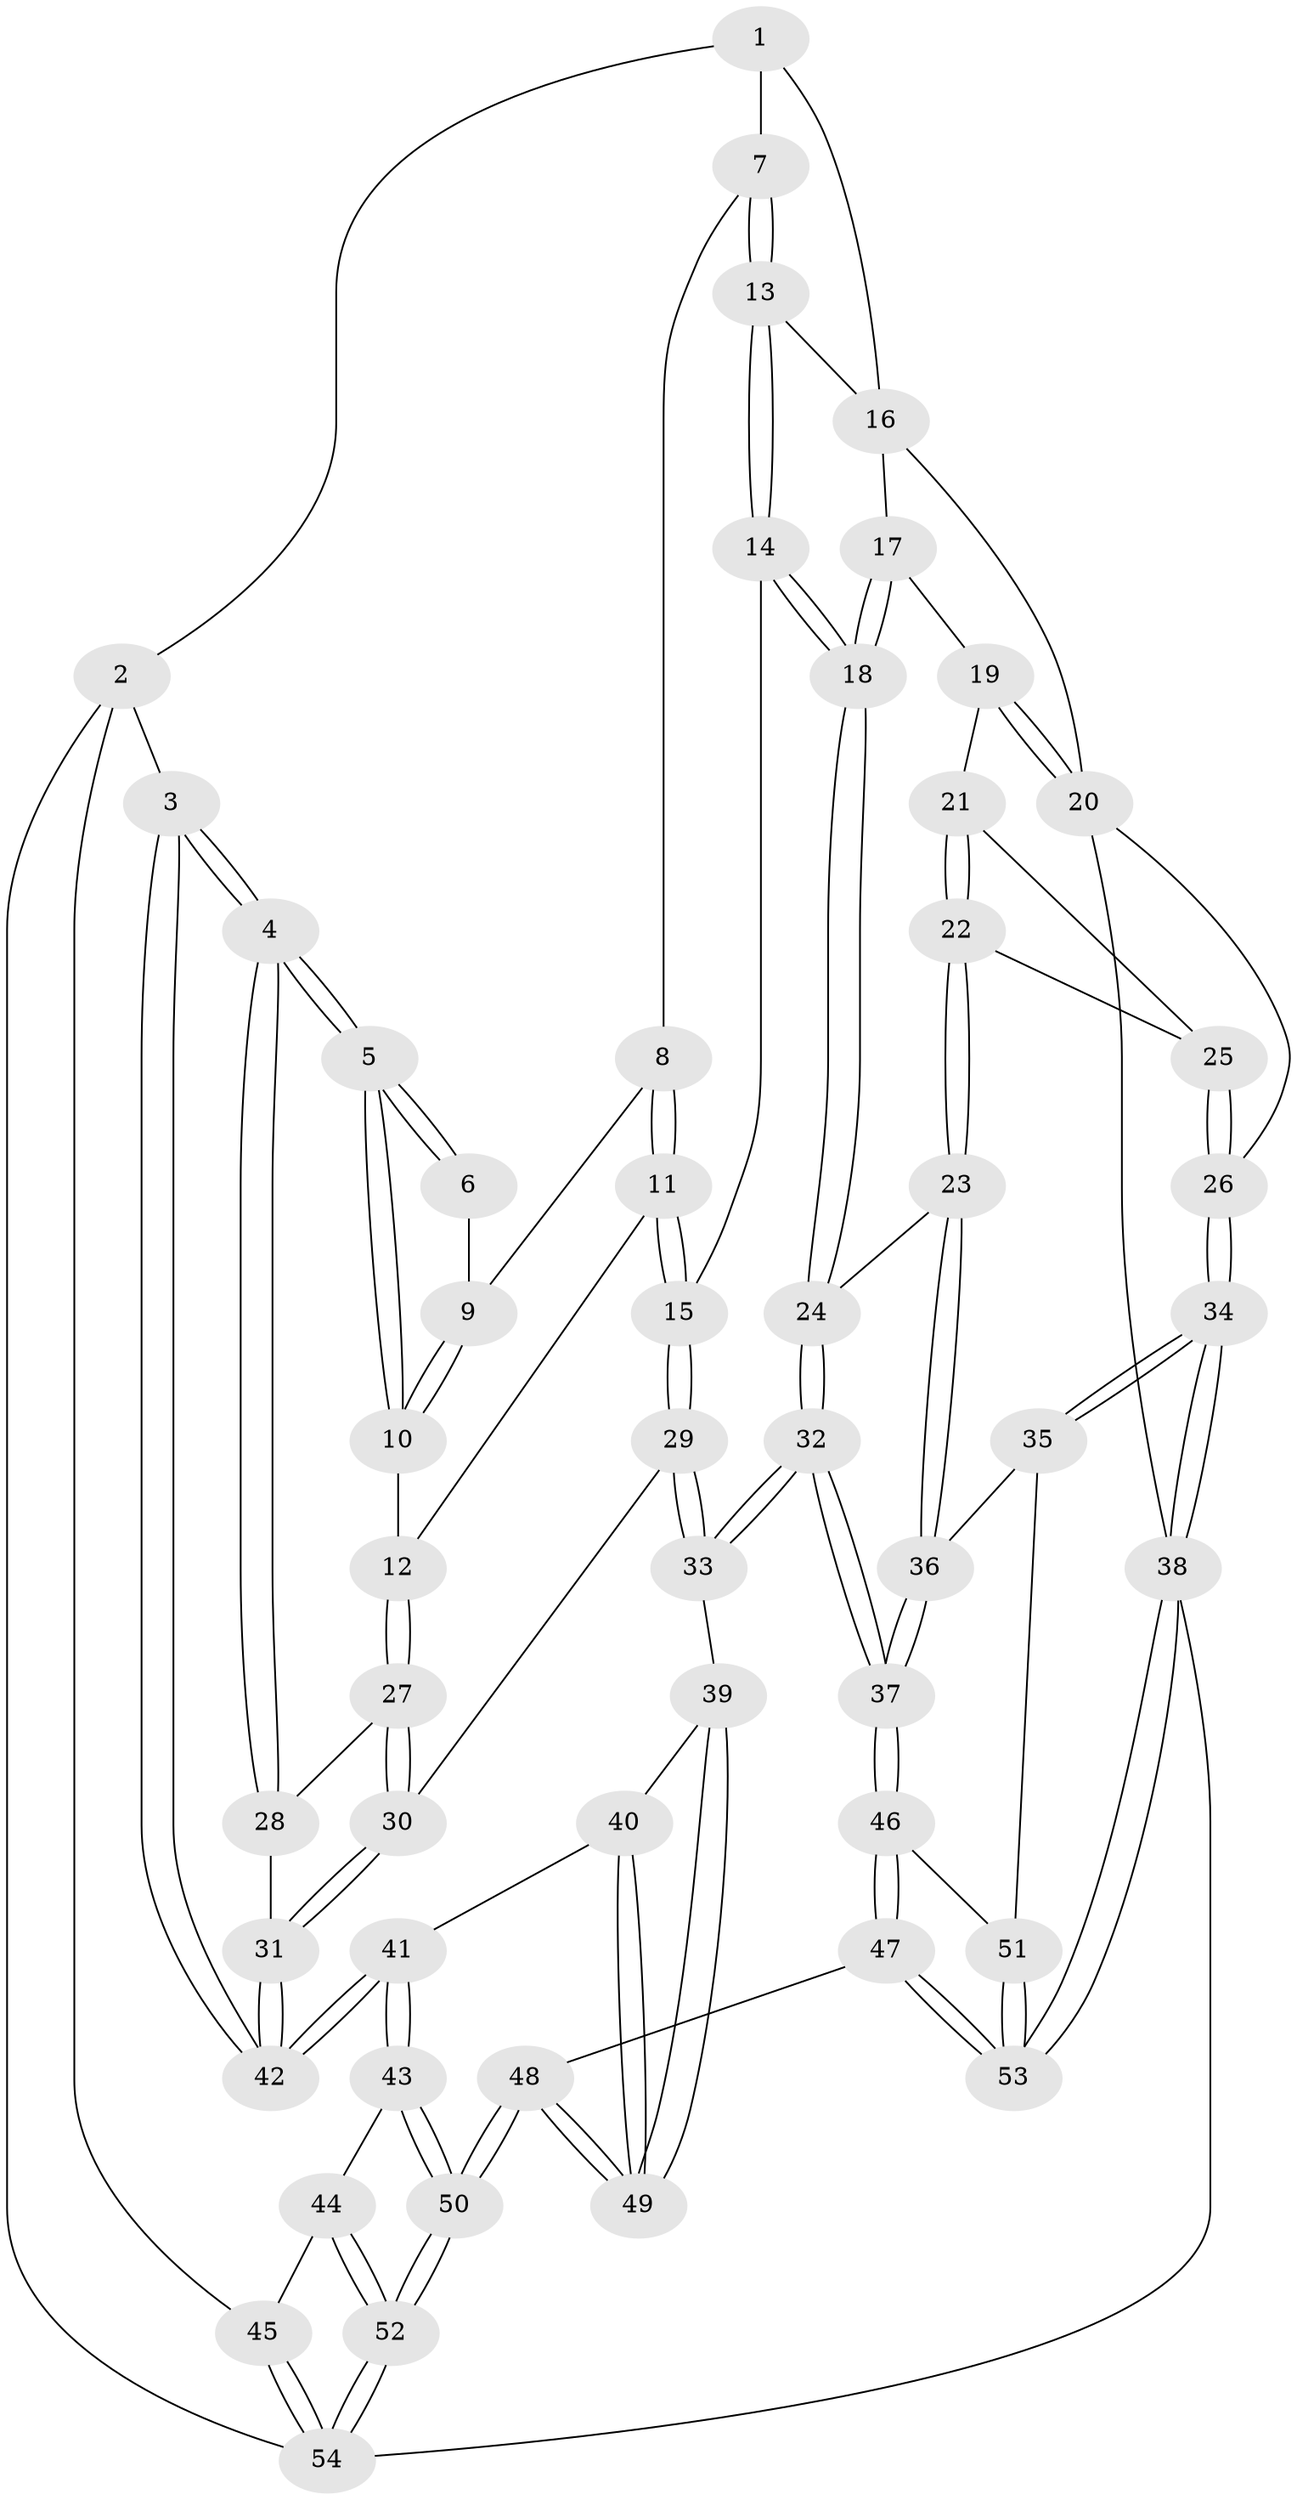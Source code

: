 // Generated by graph-tools (version 1.1) at 2025/11/02/27/25 16:11:54]
// undirected, 54 vertices, 131 edges
graph export_dot {
graph [start="1"]
  node [color=gray90,style=filled];
  1 [pos="+0.11351417060104027+0"];
  2 [pos="+0+0.49758156238518225"];
  3 [pos="+0+0.4901527957421685"];
  4 [pos="+0+0.4899659259404647"];
  5 [pos="+0+0.46647351880815013"];
  6 [pos="+0.10127812990816723+0.17806429670502424"];
  7 [pos="+0.4976210010747232+0.06789737023555854"];
  8 [pos="+0.45039828091780887+0.11824940712672798"];
  9 [pos="+0.34097904824437436+0.20486599389302626"];
  10 [pos="+0.2088547315289443+0.3857460686032839"];
  11 [pos="+0.3790365069689255+0.4567743639084663"];
  12 [pos="+0.37684387612663955+0.45699757841352756"];
  13 [pos="+0.5153355930182361+0.06880315413361003"];
  14 [pos="+0.5527747021239708+0.48300861046766835"];
  15 [pos="+0.5217649848265269+0.49414154998459636"];
  16 [pos="+0.6887118958911103+0.015144176272847863"];
  17 [pos="+0.8210176101724189+0.27702093305533676"];
  18 [pos="+0.6858258246814417+0.5331033960098231"];
  19 [pos="+0.8844257061333298+0.3045657704909401"];
  20 [pos="+1+0.3762446189184424"];
  21 [pos="+0.8894366638168544+0.4079157481908178"];
  22 [pos="+0.8361483498622404+0.58206839203464"];
  23 [pos="+0.7389774138121413+0.6184721991060051"];
  24 [pos="+0.7317776418246059+0.6132776334359014"];
  25 [pos="+0.9301503156537393+0.5577772622074153"];
  26 [pos="+1+0.5459134565041159"];
  27 [pos="+0.3271692034216445+0.565736543636812"];
  28 [pos="+0.30755913428832565+0.5665143454490936"];
  29 [pos="+0.41219167609743346+0.6895158001477082"];
  30 [pos="+0.39844395696410384+0.686057799473093"];
  31 [pos="+0.22975384064909493+0.7163292717831908"];
  32 [pos="+0.4949547154429564+0.7728532086638658"];
  33 [pos="+0.4542287892488037+0.750890486412355"];
  34 [pos="+1+0.8286700240012224"];
  35 [pos="+0.8301220613000182+0.7915334004905824"];
  36 [pos="+0.7915563242125997+0.7477197104585311"];
  37 [pos="+0.5480607773559327+0.8955357098088329"];
  38 [pos="+1+1"];
  39 [pos="+0.40346950822108535+0.7998309425159411"];
  40 [pos="+0.28271876997273865+0.8493709337437969"];
  41 [pos="+0.19163731432521905+0.7832877395999697"];
  42 [pos="+0.18491353239040081+0.7290162931544835"];
  43 [pos="+0.1403841938382957+0.8859324374573482"];
  44 [pos="+0.011264831618127389+0.8644368097785209"];
  45 [pos="+0+0.7542387540418266"];
  46 [pos="+0.5477724466598195+0.9625104058544391"];
  47 [pos="+0.47093826214746176+1"];
  48 [pos="+0.38121090812279257+1"];
  49 [pos="+0.3471903832323162+1"];
  50 [pos="+0.160079758780297+1"];
  51 [pos="+0.7940425753599724+0.9137675152578959"];
  52 [pos="+0.13501496721258333+1"];
  53 [pos="+0.9048707402868001+1"];
  54 [pos="+0+1"];
  1 -- 2;
  1 -- 7;
  1 -- 16;
  2 -- 3;
  2 -- 45;
  2 -- 54;
  3 -- 4;
  3 -- 4;
  3 -- 42;
  3 -- 42;
  4 -- 5;
  4 -- 5;
  4 -- 28;
  4 -- 28;
  5 -- 6;
  5 -- 6;
  5 -- 10;
  5 -- 10;
  6 -- 9;
  7 -- 8;
  7 -- 13;
  7 -- 13;
  8 -- 9;
  8 -- 11;
  8 -- 11;
  9 -- 10;
  9 -- 10;
  10 -- 12;
  11 -- 12;
  11 -- 15;
  11 -- 15;
  12 -- 27;
  12 -- 27;
  13 -- 14;
  13 -- 14;
  13 -- 16;
  14 -- 15;
  14 -- 18;
  14 -- 18;
  15 -- 29;
  15 -- 29;
  16 -- 17;
  16 -- 20;
  17 -- 18;
  17 -- 18;
  17 -- 19;
  18 -- 24;
  18 -- 24;
  19 -- 20;
  19 -- 20;
  19 -- 21;
  20 -- 26;
  20 -- 38;
  21 -- 22;
  21 -- 22;
  21 -- 25;
  22 -- 23;
  22 -- 23;
  22 -- 25;
  23 -- 24;
  23 -- 36;
  23 -- 36;
  24 -- 32;
  24 -- 32;
  25 -- 26;
  25 -- 26;
  26 -- 34;
  26 -- 34;
  27 -- 28;
  27 -- 30;
  27 -- 30;
  28 -- 31;
  29 -- 30;
  29 -- 33;
  29 -- 33;
  30 -- 31;
  30 -- 31;
  31 -- 42;
  31 -- 42;
  32 -- 33;
  32 -- 33;
  32 -- 37;
  32 -- 37;
  33 -- 39;
  34 -- 35;
  34 -- 35;
  34 -- 38;
  34 -- 38;
  35 -- 36;
  35 -- 51;
  36 -- 37;
  36 -- 37;
  37 -- 46;
  37 -- 46;
  38 -- 53;
  38 -- 53;
  38 -- 54;
  39 -- 40;
  39 -- 49;
  39 -- 49;
  40 -- 41;
  40 -- 49;
  40 -- 49;
  41 -- 42;
  41 -- 42;
  41 -- 43;
  41 -- 43;
  43 -- 44;
  43 -- 50;
  43 -- 50;
  44 -- 45;
  44 -- 52;
  44 -- 52;
  45 -- 54;
  45 -- 54;
  46 -- 47;
  46 -- 47;
  46 -- 51;
  47 -- 48;
  47 -- 53;
  47 -- 53;
  48 -- 49;
  48 -- 49;
  48 -- 50;
  48 -- 50;
  50 -- 52;
  50 -- 52;
  51 -- 53;
  51 -- 53;
  52 -- 54;
  52 -- 54;
}
